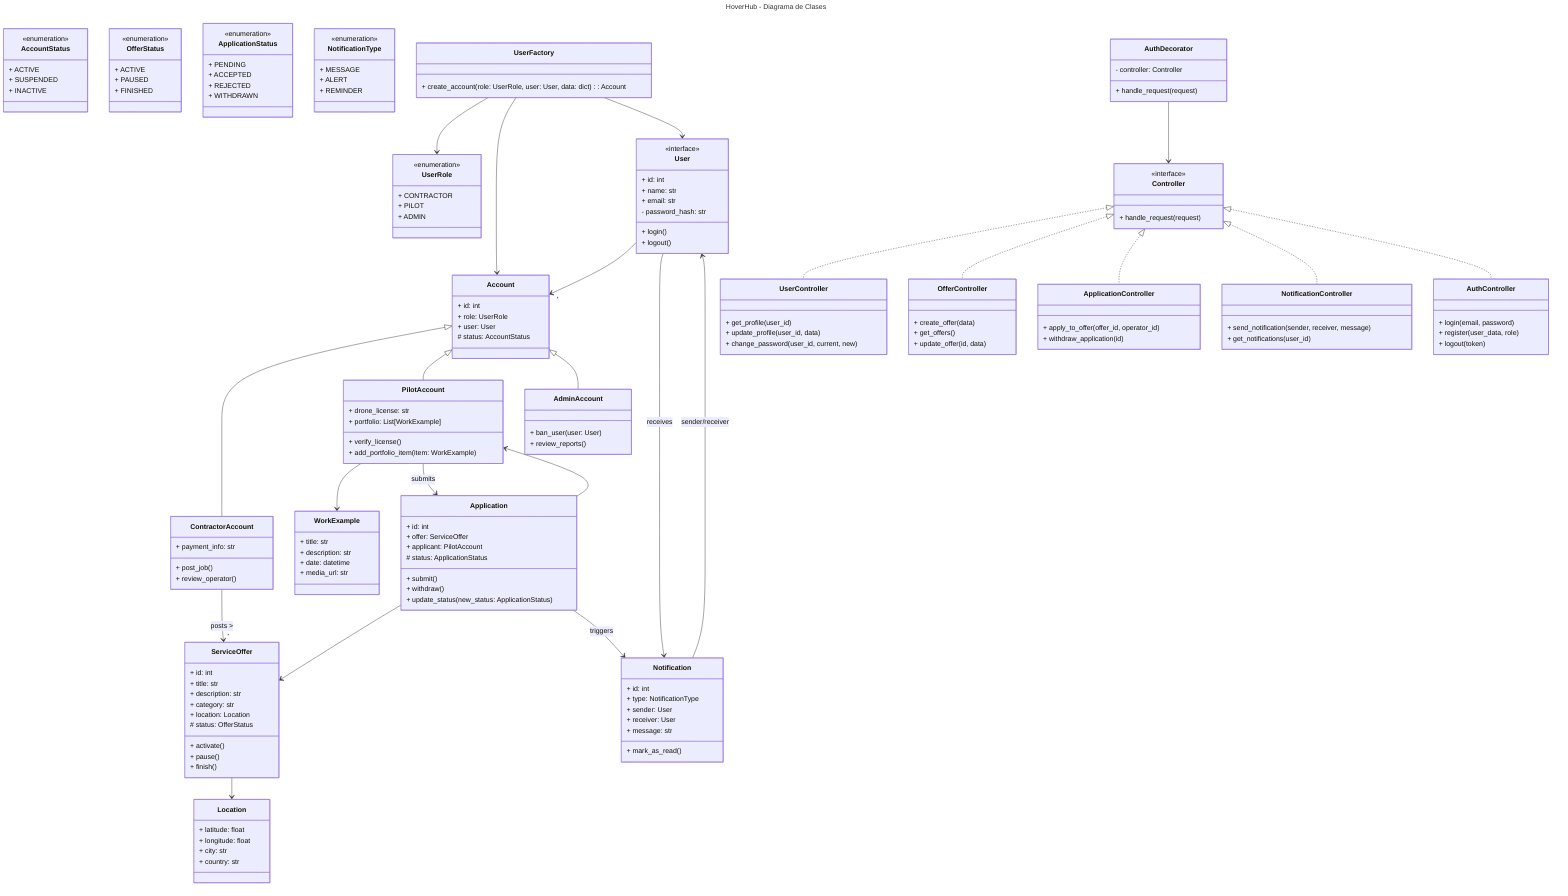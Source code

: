 ---
title: HoverHub - Diagrama de Clases
---
classDiagram
direction TB

%% ===== ENUMS =====
class UserRole {
  <<enumeration>>
  + CONTRACTOR
  + PILOT
  + ADMIN
}

class AccountStatus {
  <<enumeration>>
  + ACTIVE
  + SUSPENDED
  + INACTIVE
}

class OfferStatus {
  <<enumeration>>
  + ACTIVE
  + PAUSED
  + FINISHED
}

class ApplicationStatus {
  <<enumeration>>
  + PENDING
  + ACCEPTED
  + REJECTED
  + WITHDRAWN
}

class NotificationType {
  <<enumeration>>
  + MESSAGE
  + ALERT
  + REMINDER
}

%% ===== CORE USER DOMAIN =====
class User {
  <<interface>>
  + id: int
  + name: str
  + email: str
  - password_hash: str
  + login()
  + logout()
}

class Account {
  + id: int
  + role: UserRole
  + user: User
  # status: AccountStatus
}

class ContractorAccount {
  + payment_info: str
  + post_job()
  + review_operator()
}

class PilotAccount {
  + drone_license: str
  + portfolio: List[WorkExample]
  + verify_license()
  + add_portfolio_item(item: WorkExample)
}

class AdminAccount {
  + ban_user(user: User)
  + review_reports()
}

User --> "*" Account
Account <|-- ContractorAccount
Account <|-- PilotAccount
Account <|-- AdminAccount

%% ===== SERVICE / OFFER DOMAIN =====
class ServiceOffer {
  + id: int
  + title: str
  + description: str
  + category: str
  + location: Location
  # status: OfferStatus
  + activate()
  + pause()
  + finish()
}

ContractorAccount --> "*" ServiceOffer : posts >

%% ===== APPLICATION DOMAIN =====
class Application {
  + id: int
  + offer: ServiceOffer
  + applicant: PilotAccount
  # status: ApplicationStatus
  + submit()
  + withdraw()
  + update_status(new_status: ApplicationStatus)
}

Application --> PilotAccount
Application --> ServiceOffer

%% ===== NOTIFICATIONS =====
class Notification {
  + id: int
  + type: NotificationType
  + sender: User
  + receiver: User
  + message: str
  + mark_as_read()
}

Notification --> User : sender/receiver

%% ===== CONTROLLERS / DECORATORS =====
class Controller {
  <<interface>>
  + handle_request(request)
}

class UserController {
  + get_profile(user_id)
  + update_profile(user_id, data)
  + change_password(user_id, current, new)
}

class OfferController {
  + create_offer(data)
  + get_offers()
  + update_offer(id, data)
}

class ApplicationController {
  + apply_to_offer(offer_id, operator_id)
  + withdraw_application(id)
}

class NotificationController {
  + send_notification(sender, receiver, message)
  + get_notifications(user_id)
}

class AuthController {
  + login(email, password)
  + register(user_data, role)
  + logout(token)
}

Controller <|.. UserController
Controller <|.. OfferController
Controller <|.. ApplicationController
Controller <|.. NotificationController
Controller <|.. AuthController

class AuthDecorator {
  - controller: Controller
  + handle_request(request)
}

AuthDecorator --> Controller

%% ===== FACTORY =====
class UserFactory {
  + create_account(role: UserRole, user: User, data: dict) : Account
}

UserFactory --> UserRole
UserFactory --> Account
UserFactory --> User

%% ===== UTIL / SUPPORT CLASSES =====
class Location {
  + latitude: float
  + longitude: float
  + city: str
  + country: str
}

class WorkExample {
  + title: str
  + description: str
  + date: datetime
  + media_url: str
}

PilotAccount --> WorkExample
ServiceOffer --> Location

%% ===== RELATIONS =====
User --> Notification : receives
PilotAccount --> Application : submits
Application --> Notification : triggers